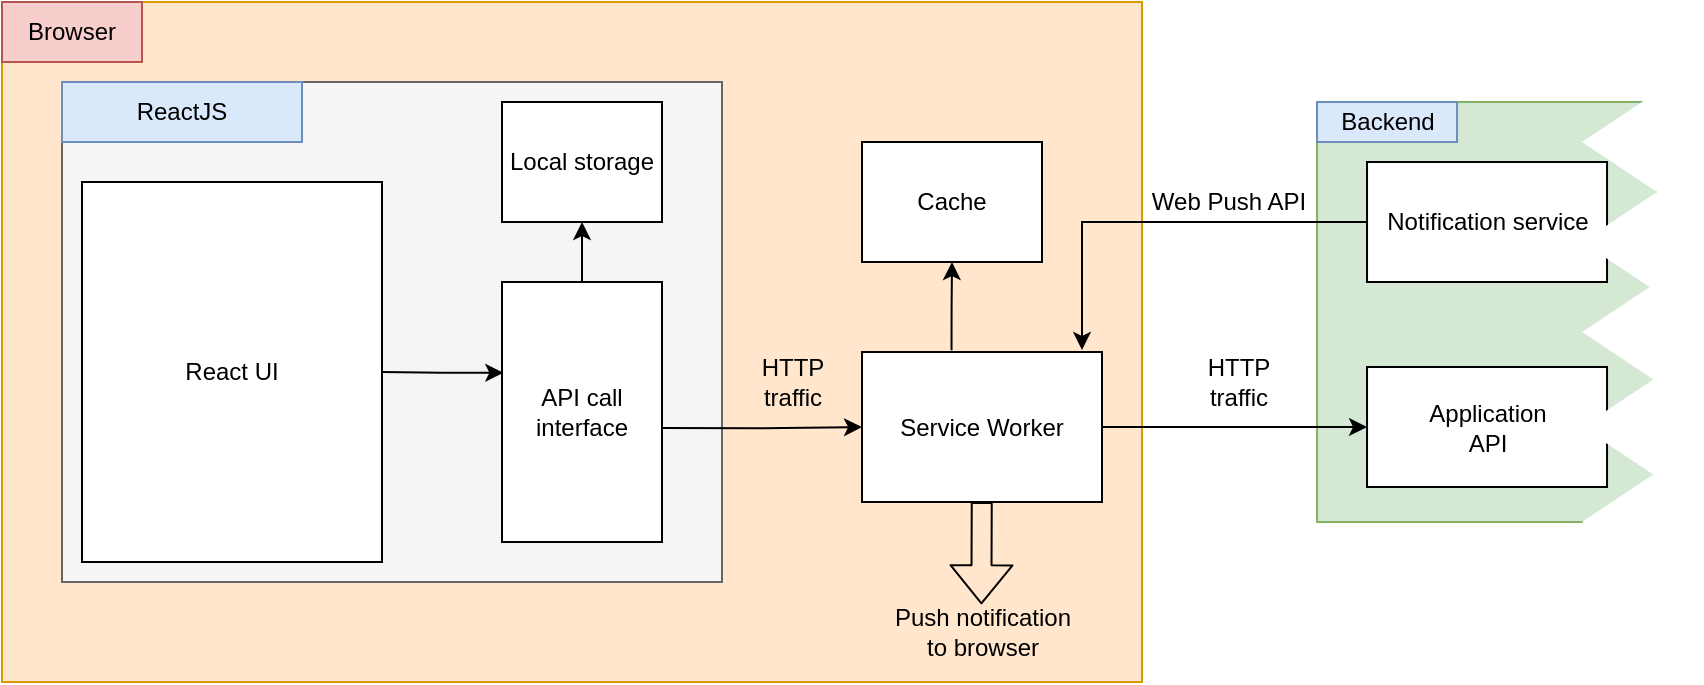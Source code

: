 <mxfile version="14.2.9" type="device"><diagram id="p0xIXtKVK0mFauNIaz1V" name="Page-1"><mxGraphModel dx="1422" dy="705" grid="1" gridSize="10" guides="1" tooltips="1" connect="1" arrows="1" fold="1" page="1" pageScale="1" pageWidth="827" pageHeight="1169" math="0" shadow="0"><root><mxCell id="0"/><mxCell id="1" parent="0"/><mxCell id="Jyvx4aiEUJ_keScmC1sB-28" value="" style="rounded=0;whiteSpace=wrap;html=1;fillColor=#ffe6cc;strokeColor=#d79b00;" vertex="1" parent="1"><mxGeometry x="10" y="80" width="570" height="340" as="geometry"/></mxCell><mxCell id="Jyvx4aiEUJ_keScmC1sB-16" style="edgeStyle=orthogonalEdgeStyle;rounded=0;orthogonalLoop=1;jettySize=auto;html=1;entryX=0.5;entryY=1;entryDx=0;entryDy=0;startArrow=none;startFill=0;endArrow=classic;endFill=1;exitX=0.373;exitY=-0.011;exitDx=0;exitDy=0;exitPerimeter=0;" edge="1" parent="1" source="Jyvx4aiEUJ_keScmC1sB-1" target="Jyvx4aiEUJ_keScmC1sB-15"><mxGeometry relative="1" as="geometry"/></mxCell><mxCell id="Jyvx4aiEUJ_keScmC1sB-1" value="Service Worker" style="rounded=0;whiteSpace=wrap;html=1;" vertex="1" parent="1"><mxGeometry x="440" y="255" width="120" height="75" as="geometry"/></mxCell><mxCell id="Jyvx4aiEUJ_keScmC1sB-2" value="" style="rounded=0;whiteSpace=wrap;html=1;fillColor=#f5f5f5;strokeColor=#666666;fontColor=#333333;" vertex="1" parent="1"><mxGeometry x="40" y="120" width="330" height="250" as="geometry"/></mxCell><mxCell id="Jyvx4aiEUJ_keScmC1sB-3" value="ReactJS" style="rounded=0;whiteSpace=wrap;html=1;fillColor=#dae8fc;strokeColor=#6c8ebf;" vertex="1" parent="1"><mxGeometry x="40" y="120" width="120" height="30" as="geometry"/></mxCell><mxCell id="Jyvx4aiEUJ_keScmC1sB-4" value="React UI" style="rounded=0;whiteSpace=wrap;html=1;" vertex="1" parent="1"><mxGeometry x="50" y="170" width="150" height="190" as="geometry"/></mxCell><mxCell id="Jyvx4aiEUJ_keScmC1sB-7" style="edgeStyle=orthogonalEdgeStyle;rounded=0;orthogonalLoop=1;jettySize=auto;html=1;entryX=1;entryY=0.5;entryDx=0;entryDy=0;endArrow=none;endFill=0;startArrow=classic;startFill=1;exitX=0.008;exitY=0.349;exitDx=0;exitDy=0;exitPerimeter=0;" edge="1" parent="1" source="Jyvx4aiEUJ_keScmC1sB-5" target="Jyvx4aiEUJ_keScmC1sB-4"><mxGeometry relative="1" as="geometry"/></mxCell><mxCell id="Jyvx4aiEUJ_keScmC1sB-13" style="edgeStyle=orthogonalEdgeStyle;rounded=0;orthogonalLoop=1;jettySize=auto;html=1;entryX=0.5;entryY=1;entryDx=0;entryDy=0;startArrow=none;startFill=0;endArrow=classic;endFill=1;" edge="1" parent="1" source="Jyvx4aiEUJ_keScmC1sB-5" target="Jyvx4aiEUJ_keScmC1sB-8"><mxGeometry relative="1" as="geometry"/></mxCell><mxCell id="Jyvx4aiEUJ_keScmC1sB-14" style="edgeStyle=orthogonalEdgeStyle;rounded=0;orthogonalLoop=1;jettySize=auto;html=1;startArrow=none;startFill=0;endArrow=classic;endFill=1;entryX=0;entryY=0.5;entryDx=0;entryDy=0;exitX=0.995;exitY=0.562;exitDx=0;exitDy=0;exitPerimeter=0;" edge="1" parent="1" source="Jyvx4aiEUJ_keScmC1sB-5" target="Jyvx4aiEUJ_keScmC1sB-1"><mxGeometry relative="1" as="geometry"/></mxCell><mxCell id="Jyvx4aiEUJ_keScmC1sB-5" value="API call&lt;br&gt;interface" style="rounded=0;whiteSpace=wrap;html=1;" vertex="1" parent="1"><mxGeometry x="260" y="220" width="80" height="130" as="geometry"/></mxCell><mxCell id="Jyvx4aiEUJ_keScmC1sB-8" value="Local storage" style="rounded=0;whiteSpace=wrap;html=1;" vertex="1" parent="1"><mxGeometry x="260" y="130" width="80" height="60" as="geometry"/></mxCell><mxCell id="Jyvx4aiEUJ_keScmC1sB-15" value="Cache" style="rounded=0;whiteSpace=wrap;html=1;" vertex="1" parent="1"><mxGeometry x="440" y="150" width="90" height="60" as="geometry"/></mxCell><mxCell id="Jyvx4aiEUJ_keScmC1sB-19" value="" style="rounded=0;whiteSpace=wrap;html=1;fillColor=#d5e8d4;strokeColor=#82b366;" vertex="1" parent="1"><mxGeometry x="667.52" y="130" width="170" height="210" as="geometry"/></mxCell><mxCell id="Jyvx4aiEUJ_keScmC1sB-21" value="HTTP&lt;br&gt;traffic" style="text;html=1;align=center;verticalAlign=middle;resizable=0;points=[];autosize=1;" vertex="1" parent="1"><mxGeometry x="380" y="255" width="50" height="30" as="geometry"/></mxCell><mxCell id="Jyvx4aiEUJ_keScmC1sB-22" value="HTTP&lt;br&gt;traffic" style="text;html=1;align=center;verticalAlign=middle;resizable=0;points=[];autosize=1;" vertex="1" parent="1"><mxGeometry x="602.52" y="255" width="50" height="30" as="geometry"/></mxCell><mxCell id="Jyvx4aiEUJ_keScmC1sB-23" value="Application&lt;br&gt;API" style="rounded=0;whiteSpace=wrap;html=1;" vertex="1" parent="1"><mxGeometry x="692.52" y="262.5" width="120" height="60" as="geometry"/></mxCell><mxCell id="Jyvx4aiEUJ_keScmC1sB-20" style="edgeStyle=orthogonalEdgeStyle;rounded=0;orthogonalLoop=1;jettySize=auto;html=1;startArrow=none;startFill=0;endArrow=classic;endFill=1;" edge="1" parent="1" source="Jyvx4aiEUJ_keScmC1sB-1" target="Jyvx4aiEUJ_keScmC1sB-23"><mxGeometry relative="1" as="geometry"><mxPoint x="587.52" y="292.5" as="sourcePoint"/></mxGeometry></mxCell><mxCell id="Jyvx4aiEUJ_keScmC1sB-25" style="edgeStyle=orthogonalEdgeStyle;rounded=0;orthogonalLoop=1;jettySize=auto;html=1;startArrow=none;startFill=0;endArrow=classic;endFill=1;" edge="1" parent="1" source="Jyvx4aiEUJ_keScmC1sB-24"><mxGeometry relative="1" as="geometry"><mxPoint x="550" y="254" as="targetPoint"/><Array as="points"><mxPoint x="550" y="190"/><mxPoint x="550" y="254"/></Array></mxGeometry></mxCell><mxCell id="Jyvx4aiEUJ_keScmC1sB-24" value="Notification service" style="rounded=0;whiteSpace=wrap;html=1;" vertex="1" parent="1"><mxGeometry x="692.52" y="160" width="120" height="60" as="geometry"/></mxCell><mxCell id="Jyvx4aiEUJ_keScmC1sB-26" value="Web Push API" style="text;html=1;align=center;verticalAlign=middle;resizable=0;points=[];autosize=1;" vertex="1" parent="1"><mxGeometry x="577.52" y="170" width="90" height="20" as="geometry"/></mxCell><mxCell id="Jyvx4aiEUJ_keScmC1sB-27" value="Backend" style="rounded=0;whiteSpace=wrap;html=1;fillColor=#dae8fc;strokeColor=#6c8ebf;" vertex="1" parent="1"><mxGeometry x="667.52" y="130" width="70" height="20" as="geometry"/></mxCell><mxCell id="Jyvx4aiEUJ_keScmC1sB-29" value="Browser" style="rounded=0;whiteSpace=wrap;html=1;fillColor=#f8cecc;strokeColor=#b85450;" vertex="1" parent="1"><mxGeometry x="10" y="80" width="70" height="30" as="geometry"/></mxCell><mxCell id="Jyvx4aiEUJ_keScmC1sB-30" value="" style="triangle;whiteSpace=wrap;html=1;rotation=-180;strokeColor=none;" vertex="1" parent="1"><mxGeometry x="800" y="160" width="60" height="80" as="geometry"/></mxCell><mxCell id="Jyvx4aiEUJ_keScmC1sB-31" value="" style="triangle;whiteSpace=wrap;html=1;rotation=-180;strokeColor=none;" vertex="1" parent="1"><mxGeometry x="800" y="110" width="60" height="80" as="geometry"/></mxCell><mxCell id="Jyvx4aiEUJ_keScmC1sB-32" value="" style="triangle;whiteSpace=wrap;html=1;rotation=-180;strokeColor=none;" vertex="1" parent="1"><mxGeometry x="800" y="205" width="60" height="80" as="geometry"/></mxCell><mxCell id="Jyvx4aiEUJ_keScmC1sB-33" value="" style="triangle;whiteSpace=wrap;html=1;rotation=-180;strokeColor=none;" vertex="1" parent="1"><mxGeometry x="800" y="252.5" width="60" height="80" as="geometry"/></mxCell><mxCell id="Jyvx4aiEUJ_keScmC1sB-34" value="" style="triangle;whiteSpace=wrap;html=1;rotation=-180;strokeColor=none;" vertex="1" parent="1"><mxGeometry x="800" y="300" width="60" height="80" as="geometry"/></mxCell><mxCell id="Jyvx4aiEUJ_keScmC1sB-36" value="" style="shape=flexArrow;endArrow=classic;html=1;entryX=0.497;entryY=0.038;entryDx=0;entryDy=0;entryPerimeter=0;" edge="1" parent="1" source="Jyvx4aiEUJ_keScmC1sB-1" target="Jyvx4aiEUJ_keScmC1sB-37"><mxGeometry width="50" height="50" relative="1" as="geometry"><mxPoint x="450" y="490" as="sourcePoint"/><mxPoint x="500" y="370" as="targetPoint"/></mxGeometry></mxCell><mxCell id="Jyvx4aiEUJ_keScmC1sB-37" value="Push notification&lt;br&gt;to browser" style="text;html=1;align=center;verticalAlign=middle;resizable=0;points=[];autosize=1;" vertex="1" parent="1"><mxGeometry x="450" y="380" width="100" height="30" as="geometry"/></mxCell></root></mxGraphModel></diagram></mxfile>